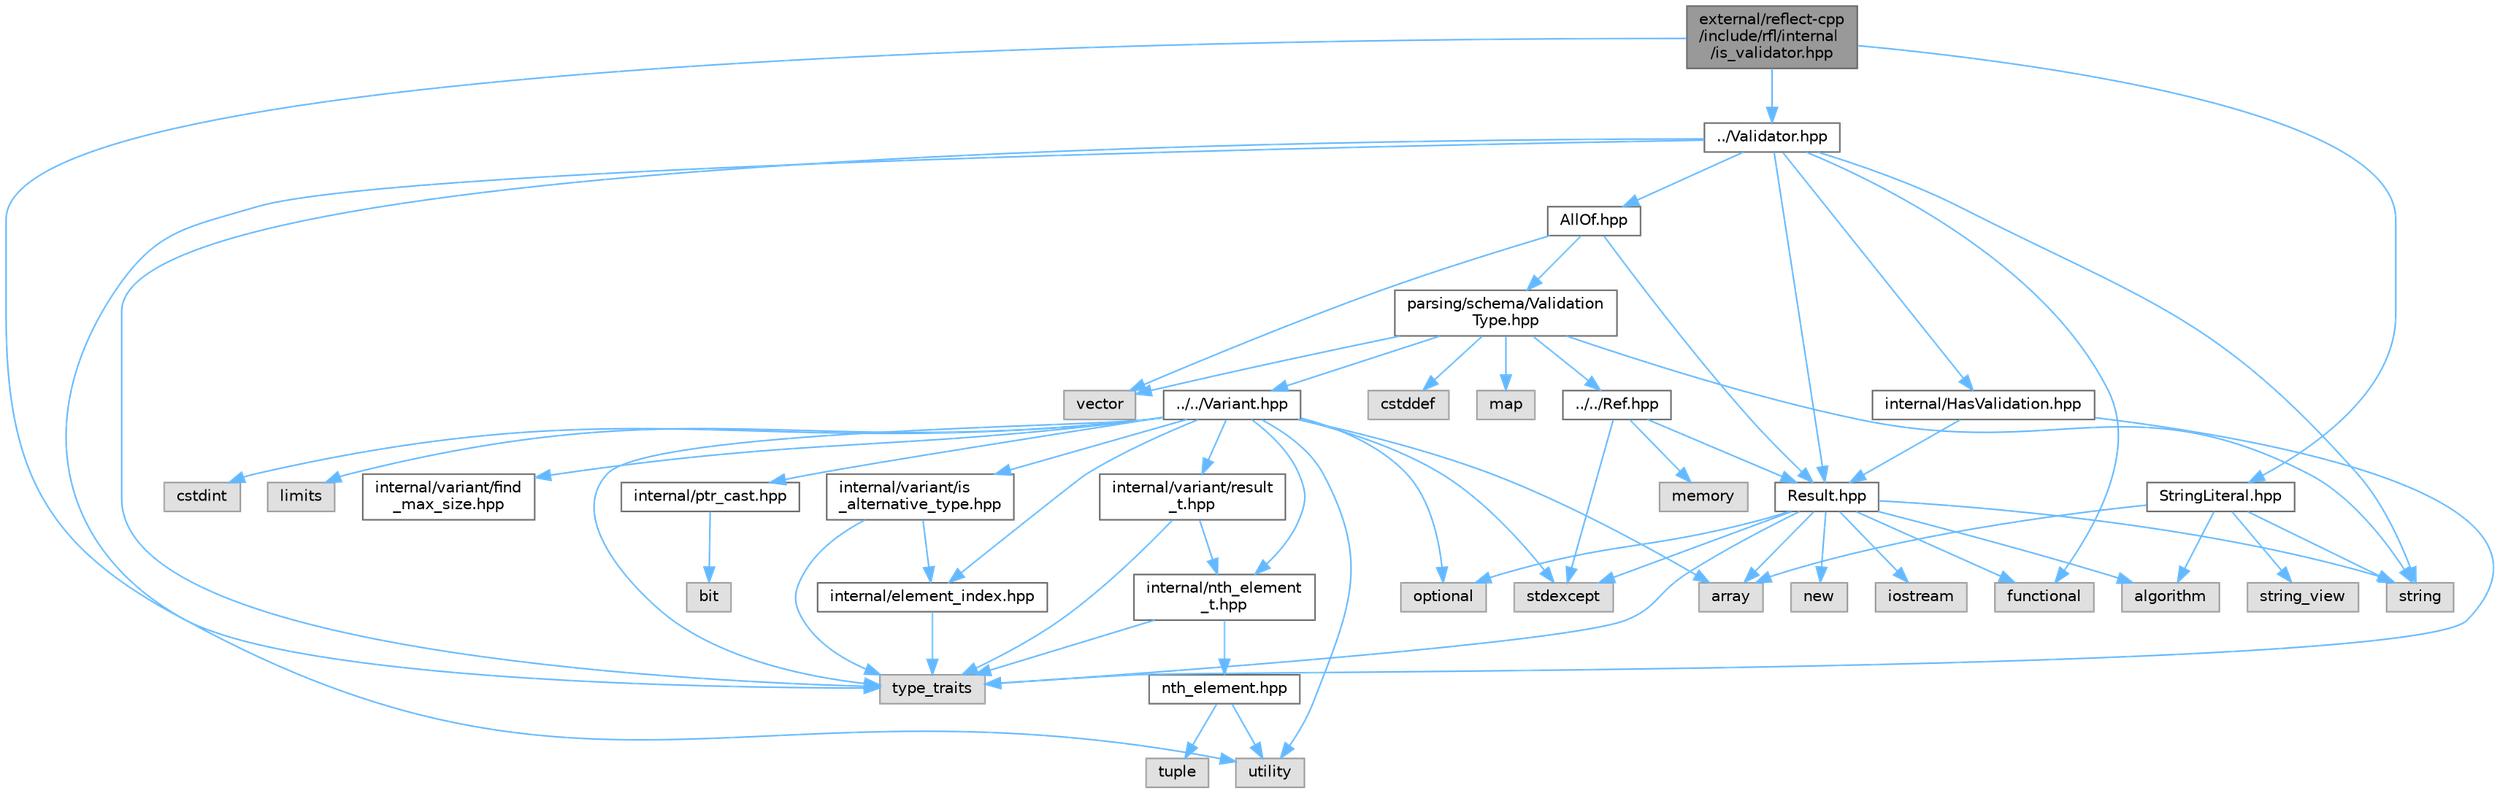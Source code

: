 digraph "external/reflect-cpp/include/rfl/internal/is_validator.hpp"
{
 // LATEX_PDF_SIZE
  bgcolor="transparent";
  edge [fontname=Helvetica,fontsize=10,labelfontname=Helvetica,labelfontsize=10];
  node [fontname=Helvetica,fontsize=10,shape=box,height=0.2,width=0.4];
  Node1 [id="Node000001",label="external/reflect-cpp\l/include/rfl/internal\l/is_validator.hpp",height=0.2,width=0.4,color="gray40", fillcolor="grey60", style="filled", fontcolor="black",tooltip=" "];
  Node1 -> Node2 [id="edge61_Node000001_Node000002",color="steelblue1",style="solid",tooltip=" "];
  Node2 [id="Node000002",label="type_traits",height=0.2,width=0.4,color="grey60", fillcolor="#E0E0E0", style="filled",tooltip=" "];
  Node1 -> Node3 [id="edge62_Node000001_Node000003",color="steelblue1",style="solid",tooltip=" "];
  Node3 [id="Node000003",label="../Validator.hpp",height=0.2,width=0.4,color="grey40", fillcolor="white", style="filled",URL="$_validator_8hpp.html",tooltip=" "];
  Node3 -> Node4 [id="edge63_Node000003_Node000004",color="steelblue1",style="solid",tooltip=" "];
  Node4 [id="Node000004",label="functional",height=0.2,width=0.4,color="grey60", fillcolor="#E0E0E0", style="filled",tooltip=" "];
  Node3 -> Node5 [id="edge64_Node000003_Node000005",color="steelblue1",style="solid",tooltip=" "];
  Node5 [id="Node000005",label="string",height=0.2,width=0.4,color="grey60", fillcolor="#E0E0E0", style="filled",tooltip=" "];
  Node3 -> Node2 [id="edge65_Node000003_Node000002",color="steelblue1",style="solid",tooltip=" "];
  Node3 -> Node6 [id="edge66_Node000003_Node000006",color="steelblue1",style="solid",tooltip=" "];
  Node6 [id="Node000006",label="utility",height=0.2,width=0.4,color="grey60", fillcolor="#E0E0E0", style="filled",tooltip=" "];
  Node3 -> Node7 [id="edge67_Node000003_Node000007",color="steelblue1",style="solid",tooltip=" "];
  Node7 [id="Node000007",label="AllOf.hpp",height=0.2,width=0.4,color="grey40", fillcolor="white", style="filled",URL="$_all_of_8hpp.html",tooltip=" "];
  Node7 -> Node8 [id="edge68_Node000007_Node000008",color="steelblue1",style="solid",tooltip=" "];
  Node8 [id="Node000008",label="vector",height=0.2,width=0.4,color="grey60", fillcolor="#E0E0E0", style="filled",tooltip=" "];
  Node7 -> Node9 [id="edge69_Node000007_Node000009",color="steelblue1",style="solid",tooltip=" "];
  Node9 [id="Node000009",label="Result.hpp",height=0.2,width=0.4,color="grey40", fillcolor="white", style="filled",URL="$_result_8hpp.html",tooltip=" "];
  Node9 -> Node10 [id="edge70_Node000009_Node000010",color="steelblue1",style="solid",tooltip=" "];
  Node10 [id="Node000010",label="algorithm",height=0.2,width=0.4,color="grey60", fillcolor="#E0E0E0", style="filled",tooltip=" "];
  Node9 -> Node11 [id="edge71_Node000009_Node000011",color="steelblue1",style="solid",tooltip=" "];
  Node11 [id="Node000011",label="array",height=0.2,width=0.4,color="grey60", fillcolor="#E0E0E0", style="filled",tooltip=" "];
  Node9 -> Node4 [id="edge72_Node000009_Node000004",color="steelblue1",style="solid",tooltip=" "];
  Node9 -> Node12 [id="edge73_Node000009_Node000012",color="steelblue1",style="solid",tooltip=" "];
  Node12 [id="Node000012",label="iostream",height=0.2,width=0.4,color="grey60", fillcolor="#E0E0E0", style="filled",tooltip=" "];
  Node9 -> Node13 [id="edge74_Node000009_Node000013",color="steelblue1",style="solid",tooltip=" "];
  Node13 [id="Node000013",label="new",height=0.2,width=0.4,color="grey60", fillcolor="#E0E0E0", style="filled",tooltip=" "];
  Node9 -> Node14 [id="edge75_Node000009_Node000014",color="steelblue1",style="solid",tooltip=" "];
  Node14 [id="Node000014",label="optional",height=0.2,width=0.4,color="grey60", fillcolor="#E0E0E0", style="filled",tooltip=" "];
  Node9 -> Node15 [id="edge76_Node000009_Node000015",color="steelblue1",style="solid",tooltip=" "];
  Node15 [id="Node000015",label="stdexcept",height=0.2,width=0.4,color="grey60", fillcolor="#E0E0E0", style="filled",tooltip=" "];
  Node9 -> Node5 [id="edge77_Node000009_Node000005",color="steelblue1",style="solid",tooltip=" "];
  Node9 -> Node2 [id="edge78_Node000009_Node000002",color="steelblue1",style="solid",tooltip=" "];
  Node7 -> Node16 [id="edge79_Node000007_Node000016",color="steelblue1",style="solid",tooltip=" "];
  Node16 [id="Node000016",label="parsing/schema/Validation\lType.hpp",height=0.2,width=0.4,color="grey40", fillcolor="white", style="filled",URL="$_validation_type_8hpp.html",tooltip=" "];
  Node16 -> Node17 [id="edge80_Node000016_Node000017",color="steelblue1",style="solid",tooltip=" "];
  Node17 [id="Node000017",label="cstddef",height=0.2,width=0.4,color="grey60", fillcolor="#E0E0E0", style="filled",tooltip=" "];
  Node16 -> Node18 [id="edge81_Node000016_Node000018",color="steelblue1",style="solid",tooltip=" "];
  Node18 [id="Node000018",label="map",height=0.2,width=0.4,color="grey60", fillcolor="#E0E0E0", style="filled",tooltip=" "];
  Node16 -> Node5 [id="edge82_Node000016_Node000005",color="steelblue1",style="solid",tooltip=" "];
  Node16 -> Node8 [id="edge83_Node000016_Node000008",color="steelblue1",style="solid",tooltip=" "];
  Node16 -> Node19 [id="edge84_Node000016_Node000019",color="steelblue1",style="solid",tooltip=" "];
  Node19 [id="Node000019",label="../../Ref.hpp",height=0.2,width=0.4,color="grey40", fillcolor="white", style="filled",URL="$_ref_8hpp.html",tooltip=" "];
  Node19 -> Node20 [id="edge85_Node000019_Node000020",color="steelblue1",style="solid",tooltip=" "];
  Node20 [id="Node000020",label="memory",height=0.2,width=0.4,color="grey60", fillcolor="#E0E0E0", style="filled",tooltip=" "];
  Node19 -> Node15 [id="edge86_Node000019_Node000015",color="steelblue1",style="solid",tooltip=" "];
  Node19 -> Node9 [id="edge87_Node000019_Node000009",color="steelblue1",style="solid",tooltip=" "];
  Node16 -> Node21 [id="edge88_Node000016_Node000021",color="steelblue1",style="solid",tooltip=" "];
  Node21 [id="Node000021",label="../../Variant.hpp",height=0.2,width=0.4,color="grey40", fillcolor="white", style="filled",URL="$_variant_8hpp.html",tooltip=" "];
  Node21 -> Node11 [id="edge89_Node000021_Node000011",color="steelblue1",style="solid",tooltip=" "];
  Node21 -> Node22 [id="edge90_Node000021_Node000022",color="steelblue1",style="solid",tooltip=" "];
  Node22 [id="Node000022",label="cstdint",height=0.2,width=0.4,color="grey60", fillcolor="#E0E0E0", style="filled",tooltip=" "];
  Node21 -> Node23 [id="edge91_Node000021_Node000023",color="steelblue1",style="solid",tooltip=" "];
  Node23 [id="Node000023",label="limits",height=0.2,width=0.4,color="grey60", fillcolor="#E0E0E0", style="filled",tooltip=" "];
  Node21 -> Node14 [id="edge92_Node000021_Node000014",color="steelblue1",style="solid",tooltip=" "];
  Node21 -> Node15 [id="edge93_Node000021_Node000015",color="steelblue1",style="solid",tooltip=" "];
  Node21 -> Node2 [id="edge94_Node000021_Node000002",color="steelblue1",style="solid",tooltip=" "];
  Node21 -> Node6 [id="edge95_Node000021_Node000006",color="steelblue1",style="solid",tooltip=" "];
  Node21 -> Node24 [id="edge96_Node000021_Node000024",color="steelblue1",style="solid",tooltip=" "];
  Node24 [id="Node000024",label="internal/element_index.hpp",height=0.2,width=0.4,color="grey40", fillcolor="white", style="filled",URL="$element__index_8hpp.html",tooltip=" "];
  Node24 -> Node2 [id="edge97_Node000024_Node000002",color="steelblue1",style="solid",tooltip=" "];
  Node21 -> Node25 [id="edge98_Node000021_Node000025",color="steelblue1",style="solid",tooltip=" "];
  Node25 [id="Node000025",label="internal/nth_element\l_t.hpp",height=0.2,width=0.4,color="grey40", fillcolor="white", style="filled",URL="$nth__element__t_8hpp.html",tooltip=" "];
  Node25 -> Node2 [id="edge99_Node000025_Node000002",color="steelblue1",style="solid",tooltip=" "];
  Node25 -> Node26 [id="edge100_Node000025_Node000026",color="steelblue1",style="solid",tooltip=" "];
  Node26 [id="Node000026",label="nth_element.hpp",height=0.2,width=0.4,color="grey40", fillcolor="white", style="filled",URL="$nth__element_8hpp.html",tooltip=" "];
  Node26 -> Node27 [id="edge101_Node000026_Node000027",color="steelblue1",style="solid",tooltip=" "];
  Node27 [id="Node000027",label="tuple",height=0.2,width=0.4,color="grey60", fillcolor="#E0E0E0", style="filled",tooltip=" "];
  Node26 -> Node6 [id="edge102_Node000026_Node000006",color="steelblue1",style="solid",tooltip=" "];
  Node21 -> Node28 [id="edge103_Node000021_Node000028",color="steelblue1",style="solid",tooltip=" "];
  Node28 [id="Node000028",label="internal/variant/find\l_max_size.hpp",height=0.2,width=0.4,color="grey40", fillcolor="white", style="filled",URL="$find__max__size_8hpp.html",tooltip=" "];
  Node21 -> Node29 [id="edge104_Node000021_Node000029",color="steelblue1",style="solid",tooltip=" "];
  Node29 [id="Node000029",label="internal/variant/is\l_alternative_type.hpp",height=0.2,width=0.4,color="grey40", fillcolor="white", style="filled",URL="$is__alternative__type_8hpp.html",tooltip=" "];
  Node29 -> Node2 [id="edge105_Node000029_Node000002",color="steelblue1",style="solid",tooltip=" "];
  Node29 -> Node24 [id="edge106_Node000029_Node000024",color="steelblue1",style="solid",tooltip=" "];
  Node21 -> Node30 [id="edge107_Node000021_Node000030",color="steelblue1",style="solid",tooltip=" "];
  Node30 [id="Node000030",label="internal/variant/result\l_t.hpp",height=0.2,width=0.4,color="grey40", fillcolor="white", style="filled",URL="$result__t_8hpp.html",tooltip=" "];
  Node30 -> Node2 [id="edge108_Node000030_Node000002",color="steelblue1",style="solid",tooltip=" "];
  Node30 -> Node25 [id="edge109_Node000030_Node000025",color="steelblue1",style="solid",tooltip=" "];
  Node21 -> Node31 [id="edge110_Node000021_Node000031",color="steelblue1",style="solid",tooltip=" "];
  Node31 [id="Node000031",label="internal/ptr_cast.hpp",height=0.2,width=0.4,color="grey40", fillcolor="white", style="filled",URL="$ptr__cast_8hpp.html",tooltip=" "];
  Node31 -> Node32 [id="edge111_Node000031_Node000032",color="steelblue1",style="solid",tooltip=" "];
  Node32 [id="Node000032",label="bit",height=0.2,width=0.4,color="grey60", fillcolor="#E0E0E0", style="filled",tooltip=" "];
  Node3 -> Node9 [id="edge112_Node000003_Node000009",color="steelblue1",style="solid",tooltip=" "];
  Node3 -> Node33 [id="edge113_Node000003_Node000033",color="steelblue1",style="solid",tooltip=" "];
  Node33 [id="Node000033",label="internal/HasValidation.hpp",height=0.2,width=0.4,color="grey40", fillcolor="white", style="filled",URL="$_has_validation_8hpp.html",tooltip=" "];
  Node33 -> Node2 [id="edge114_Node000033_Node000002",color="steelblue1",style="solid",tooltip=" "];
  Node33 -> Node9 [id="edge115_Node000033_Node000009",color="steelblue1",style="solid",tooltip=" "];
  Node1 -> Node34 [id="edge116_Node000001_Node000034",color="steelblue1",style="solid",tooltip=" "];
  Node34 [id="Node000034",label="StringLiteral.hpp",height=0.2,width=0.4,color="grey40", fillcolor="white", style="filled",URL="$_string_literal_8hpp.html",tooltip=" "];
  Node34 -> Node10 [id="edge117_Node000034_Node000010",color="steelblue1",style="solid",tooltip=" "];
  Node34 -> Node11 [id="edge118_Node000034_Node000011",color="steelblue1",style="solid",tooltip=" "];
  Node34 -> Node5 [id="edge119_Node000034_Node000005",color="steelblue1",style="solid",tooltip=" "];
  Node34 -> Node35 [id="edge120_Node000034_Node000035",color="steelblue1",style="solid",tooltip=" "];
  Node35 [id="Node000035",label="string_view",height=0.2,width=0.4,color="grey60", fillcolor="#E0E0E0", style="filled",tooltip=" "];
}
